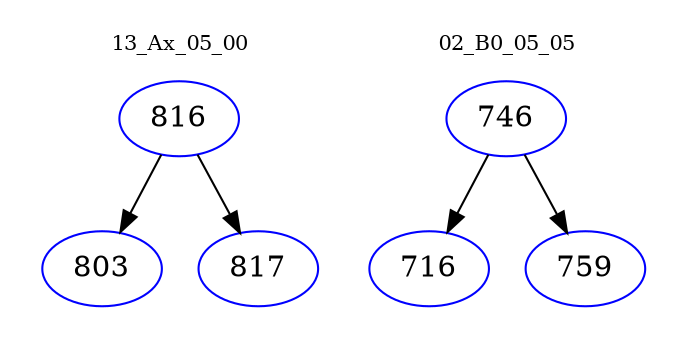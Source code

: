 digraph{
subgraph cluster_0 {
color = white
label = "13_Ax_05_00";
fontsize=10;
T0_816 [label="816", color="blue"]
T0_816 -> T0_803 [color="black"]
T0_803 [label="803", color="blue"]
T0_816 -> T0_817 [color="black"]
T0_817 [label="817", color="blue"]
}
subgraph cluster_1 {
color = white
label = "02_B0_05_05";
fontsize=10;
T1_746 [label="746", color="blue"]
T1_746 -> T1_716 [color="black"]
T1_716 [label="716", color="blue"]
T1_746 -> T1_759 [color="black"]
T1_759 [label="759", color="blue"]
}
}
